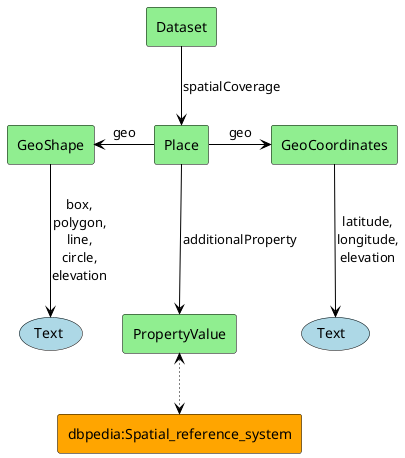 @startuml

!define Class agent
!define Property usecase

skinparam Property {
BackgroundColor LightBlue
BorderColor Black
  ArrowColor Black
  linetype Ortho
}

skinparam Class {
BackgroundColor LightGreen
BorderColor Black
ArrowColor Black
linetype Ortho
}

Class Dataset
Class Place
Class GeoShape
Class GeoCoordinates
Class PropertyValue
Class dbpedia_Spatial_reference_system as "dbpedia:Spatial_reference_system" #orange 


Dataset -down-> Place : "spatialCoverage"
Place -right-> GeoCoordinates : "geo"
Place -left-> GeoShape : "geo"
Place --> PropertyValue : "additionalProperty"

GeoShape --> (Text) : "box,\npolygon,\nline,\ncircle,\nelevation"
GeoCoordinates --> (Text ) : "latitude,\nlongitude,\nelevation"

PropertyValue <.[dotted].>  dbpedia_Spatial_reference_system


@enduml